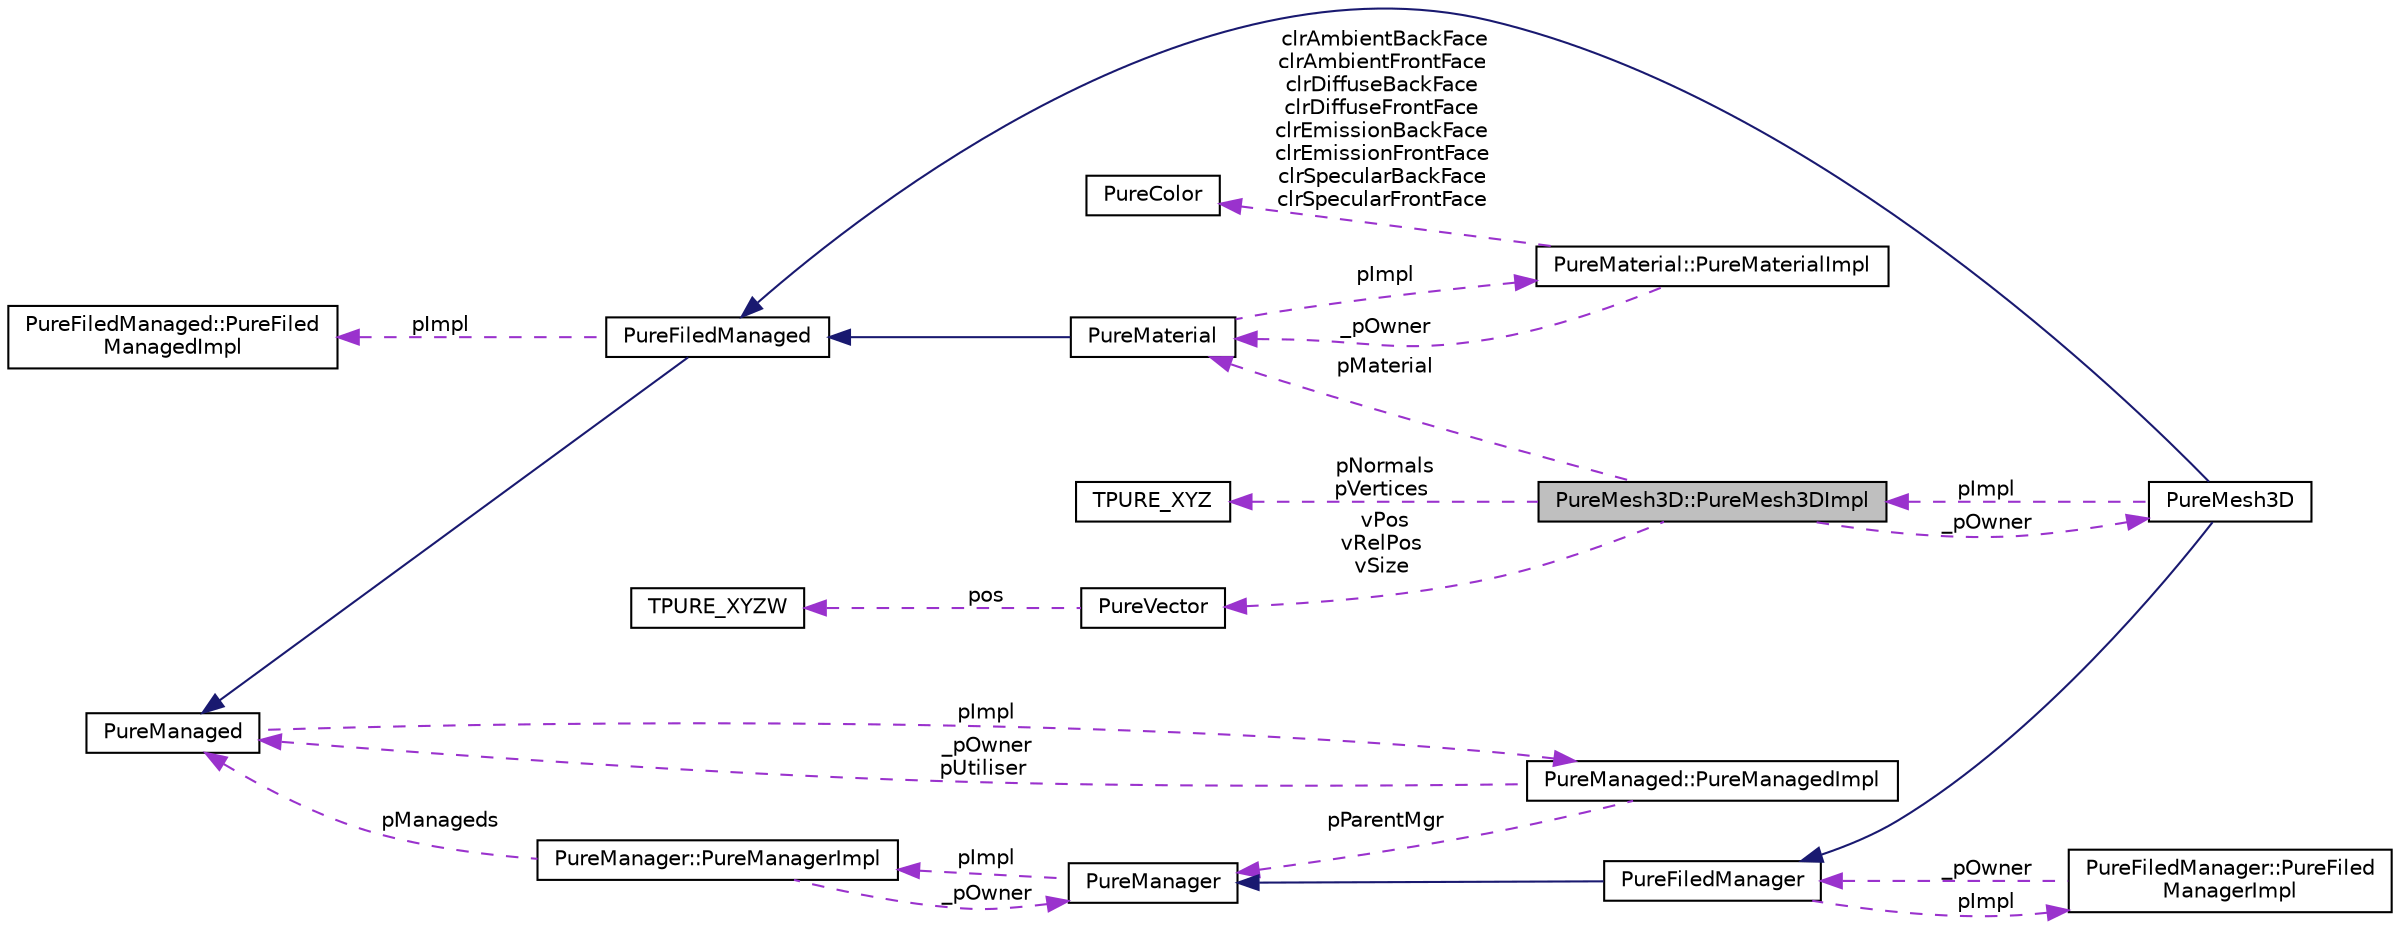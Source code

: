 digraph "PureMesh3D::PureMesh3DImpl"
{
 // LATEX_PDF_SIZE
  edge [fontname="Helvetica",fontsize="10",labelfontname="Helvetica",labelfontsize="10"];
  node [fontname="Helvetica",fontsize="10",shape=record];
  rankdir="LR";
  Node1 [label="PureMesh3D::PureMesh3DImpl",height=0.2,width=0.4,color="black", fillcolor="grey75", style="filled", fontcolor="black",tooltip=" "];
  Node2 -> Node1 [dir="back",color="darkorchid3",fontsize="10",style="dashed",label=" pNormals\npVertices" ,fontname="Helvetica"];
  Node2 [label="TPURE_XYZ",height=0.2,width=0.4,color="black", fillcolor="white", style="filled",URL="$struct_t_p_u_r_e___x_y_z.html",tooltip="3D space coordinate."];
  Node3 -> Node1 [dir="back",color="darkorchid3",fontsize="10",style="dashed",label=" vPos\nvRelPos\nvSize" ,fontname="Helvetica"];
  Node3 [label="PureVector",height=0.2,width=0.4,color="black", fillcolor="white", style="filled",URL="$class_pure_vector.html",tooltip="Pure 3D-vector class."];
  Node4 -> Node3 [dir="back",color="darkorchid3",fontsize="10",style="dashed",label=" pos" ,fontname="Helvetica"];
  Node4 [label="TPURE_XYZW",height=0.2,width=0.4,color="black", fillcolor="white", style="filled",URL="$struct_t_p_u_r_e___x_y_z_w.html",tooltip="4D coordinate."];
  Node5 -> Node1 [dir="back",color="darkorchid3",fontsize="10",style="dashed",label=" _pOwner" ,fontname="Helvetica"];
  Node5 [label="PureMesh3D",height=0.2,width=0.4,color="black", fillcolor="white", style="filled",URL="$class_pure_mesh3_d.html",tooltip="3D Mesh class."];
  Node6 -> Node5 [dir="back",color="midnightblue",fontsize="10",style="solid",fontname="Helvetica"];
  Node6 [label="PureFiledManaged",height=0.2,width=0.4,color="black", fillcolor="white", style="filled",URL="$class_pure_filed_managed.html",tooltip="Managed loaded from / saved to a file."];
  Node7 -> Node6 [dir="back",color="midnightblue",fontsize="10",style="solid",fontname="Helvetica"];
  Node7 [label="PureManaged",height=0.2,width=0.4,color="black", fillcolor="white", style="filled",URL="$class_pure_managed.html",tooltip="Ancestor class for managed classes."];
  Node8 -> Node7 [dir="back",color="darkorchid3",fontsize="10",style="dashed",label=" pImpl" ,fontname="Helvetica"];
  Node8 [label="PureManaged::PureManagedImpl",height=0.2,width=0.4,color="black", fillcolor="white", style="filled",URL="$class_pure_managed_1_1_pure_managed_impl.html",tooltip=" "];
  Node7 -> Node8 [dir="back",color="darkorchid3",fontsize="10",style="dashed",label=" _pOwner\npUtiliser" ,fontname="Helvetica"];
  Node9 -> Node8 [dir="back",color="darkorchid3",fontsize="10",style="dashed",label=" pParentMgr" ,fontname="Helvetica"];
  Node9 [label="PureManager",height=0.2,width=0.4,color="black", fillcolor="white", style="filled",URL="$class_pure_manager.html",tooltip="Ancestor class for manager classes."];
  Node10 -> Node9 [dir="back",color="darkorchid3",fontsize="10",style="dashed",label=" pImpl" ,fontname="Helvetica"];
  Node10 [label="PureManager::PureManagerImpl",height=0.2,width=0.4,color="black", fillcolor="white", style="filled",URL="$class_pure_manager_1_1_pure_manager_impl.html",tooltip=" "];
  Node9 -> Node10 [dir="back",color="darkorchid3",fontsize="10",style="dashed",label=" _pOwner" ,fontname="Helvetica"];
  Node7 -> Node10 [dir="back",color="darkorchid3",fontsize="10",style="dashed",label=" pManageds" ,fontname="Helvetica"];
  Node11 -> Node6 [dir="back",color="darkorchid3",fontsize="10",style="dashed",label=" pImpl" ,fontname="Helvetica"];
  Node11 [label="PureFiledManaged::PureFiled\lManagedImpl",height=0.2,width=0.4,color="black", fillcolor="white", style="filled",URL="$class_pure_filed_managed_1_1_pure_filed_managed_impl.html",tooltip="Managed loaded from / saved to a file."];
  Node12 -> Node5 [dir="back",color="midnightblue",fontsize="10",style="solid",fontname="Helvetica"];
  Node12 [label="PureFiledManager",height=0.2,width=0.4,color="black", fillcolor="white", style="filled",URL="$class_pure_filed_manager.html",tooltip="Manager loading from / saving to a file."];
  Node9 -> Node12 [dir="back",color="midnightblue",fontsize="10",style="solid",fontname="Helvetica"];
  Node13 -> Node12 [dir="back",color="darkorchid3",fontsize="10",style="dashed",label=" pImpl" ,fontname="Helvetica"];
  Node13 [label="PureFiledManager::PureFiled\lManagerImpl",height=0.2,width=0.4,color="black", fillcolor="white", style="filled",URL="$class_pure_filed_manager_1_1_pure_filed_manager_impl.html",tooltip=" "];
  Node12 -> Node13 [dir="back",color="darkorchid3",fontsize="10",style="dashed",label=" _pOwner" ,fontname="Helvetica"];
  Node1 -> Node5 [dir="back",color="darkorchid3",fontsize="10",style="dashed",label=" pImpl" ,fontname="Helvetica"];
  Node14 -> Node1 [dir="back",color="darkorchid3",fontsize="10",style="dashed",label=" pMaterial" ,fontname="Helvetica"];
  Node14 [label="PureMaterial",height=0.2,width=0.4,color="black", fillcolor="white", style="filled",URL="$class_pure_material.html",tooltip="Material class."];
  Node6 -> Node14 [dir="back",color="midnightblue",fontsize="10",style="solid",fontname="Helvetica"];
  Node15 -> Node14 [dir="back",color="darkorchid3",fontsize="10",style="dashed",label=" pImpl" ,fontname="Helvetica"];
  Node15 [label="PureMaterial::PureMaterialImpl",height=0.2,width=0.4,color="black", fillcolor="white", style="filled",URL="$class_pure_material_1_1_pure_material_impl.html",tooltip=" "];
  Node14 -> Node15 [dir="back",color="darkorchid3",fontsize="10",style="dashed",label=" _pOwner" ,fontname="Helvetica"];
  Node16 -> Node15 [dir="back",color="darkorchid3",fontsize="10",style="dashed",label=" clrAmbientBackFace\nclrAmbientFrontFace\nclrDiffuseBackFace\nclrDiffuseFrontFace\nclrEmissionBackFace\nclrEmissionFrontFace\nclrSpecularBackFace\nclrSpecularFrontFace" ,fontname="Helvetica"];
  Node16 [label="PureColor",height=0.2,width=0.4,color="black", fillcolor="white", style="filled",URL="$class_pure_color.html",tooltip="Pure color class."];
}
